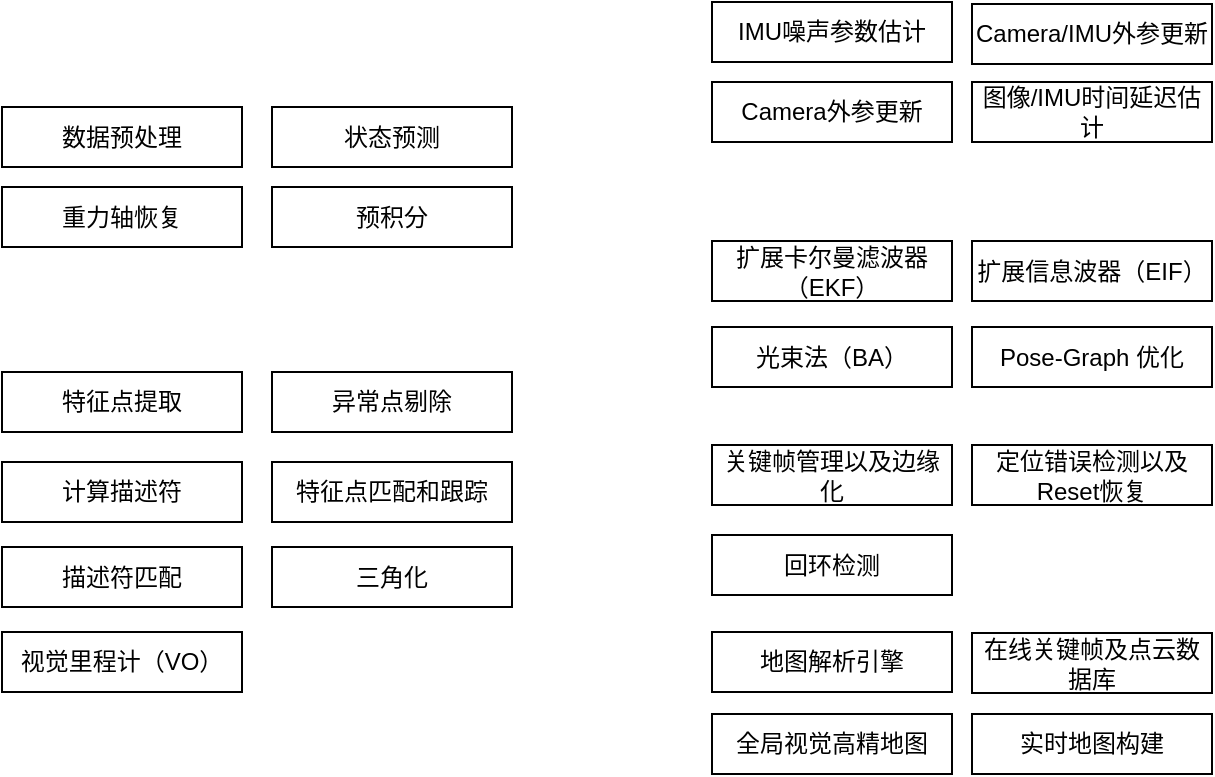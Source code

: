 <mxfile version="12.0.1" type="github" pages="1"><diagram id="OxQTrahMrB2GH5-Q9dFH" name="Page-1"><mxGraphModel dx="786" dy="459" grid="1" gridSize="10" guides="1" tooltips="1" connect="1" arrows="1" fold="1" page="1" pageScale="1" pageWidth="827" pageHeight="1169" math="0" shadow="0"><root><mxCell id="0"/><mxCell id="1" parent="0"/><mxCell id="t_whV1-n5gPHDebhZ_eX-1" value="数据预处理" style="rounded=0;whiteSpace=wrap;html=1;" vertex="1" parent="1"><mxGeometry x="25" y="192.5" width="120" height="30" as="geometry"/></mxCell><mxCell id="t_whV1-n5gPHDebhZ_eX-2" value="重力轴恢复" style="rounded=0;whiteSpace=wrap;html=1;" vertex="1" parent="1"><mxGeometry x="25" y="232.5" width="120" height="30" as="geometry"/></mxCell><mxCell id="t_whV1-n5gPHDebhZ_eX-9" value="状态预测" style="rounded=0;whiteSpace=wrap;html=1;" vertex="1" parent="1"><mxGeometry x="160" y="192.5" width="120" height="30" as="geometry"/></mxCell><mxCell id="t_whV1-n5gPHDebhZ_eX-10" value="特征点提取" style="rounded=0;whiteSpace=wrap;html=1;" vertex="1" parent="1"><mxGeometry x="25" y="325" width="120" height="30" as="geometry"/></mxCell><mxCell id="t_whV1-n5gPHDebhZ_eX-11" value="异常点剔除" style="rounded=0;whiteSpace=wrap;html=1;" vertex="1" parent="1"><mxGeometry x="160" y="325" width="120" height="30" as="geometry"/></mxCell><mxCell id="t_whV1-n5gPHDebhZ_eX-14" value="特征点匹配和跟踪" style="rounded=0;whiteSpace=wrap;html=1;" vertex="1" parent="1"><mxGeometry x="160" y="370" width="120" height="30" as="geometry"/></mxCell><mxCell id="t_whV1-n5gPHDebhZ_eX-15" value="全局视觉高精地图" style="rounded=0;whiteSpace=wrap;html=1;" vertex="1" parent="1"><mxGeometry x="380" y="496" width="120" height="30" as="geometry"/></mxCell><mxCell id="t_whV1-n5gPHDebhZ_eX-16" value="实时地图构建" style="rounded=0;whiteSpace=wrap;html=1;" vertex="1" parent="1"><mxGeometry x="510" y="496" width="120" height="30" as="geometry"/></mxCell><mxCell id="t_whV1-n5gPHDebhZ_eX-17" value="回环检测" style="rounded=0;whiteSpace=wrap;html=1;" vertex="1" parent="1"><mxGeometry x="380" y="406.5" width="120" height="30" as="geometry"/></mxCell><mxCell id="t_whV1-n5gPHDebhZ_eX-18" value="地图解析引擎" style="rounded=0;whiteSpace=wrap;html=1;" vertex="1" parent="1"><mxGeometry x="380" y="455" width="120" height="30" as="geometry"/></mxCell><mxCell id="t_whV1-n5gPHDebhZ_eX-19" value="关键帧管理以及边缘化" style="rounded=0;whiteSpace=wrap;html=1;" vertex="1" parent="1"><mxGeometry x="380" y="361.5" width="120" height="30" as="geometry"/></mxCell><mxCell id="t_whV1-n5gPHDebhZ_eX-20" value="IMU噪声参数估计" style="rounded=0;whiteSpace=wrap;html=1;" vertex="1" parent="1"><mxGeometry x="380" y="140" width="120" height="30" as="geometry"/></mxCell><mxCell id="t_whV1-n5gPHDebhZ_eX-21" value="描述符匹配" style="rounded=0;whiteSpace=wrap;html=1;" vertex="1" parent="1"><mxGeometry x="25" y="412.5" width="120" height="30" as="geometry"/></mxCell><mxCell id="t_whV1-n5gPHDebhZ_eX-22" value="视觉里程计（VO）" style="rounded=0;whiteSpace=wrap;html=1;" vertex="1" parent="1"><mxGeometry x="25" y="455" width="120" height="30" as="geometry"/></mxCell><mxCell id="t_whV1-n5gPHDebhZ_eX-23" value="计算描述符" style="rounded=0;whiteSpace=wrap;html=1;" vertex="1" parent="1"><mxGeometry x="25" y="370" width="120" height="30" as="geometry"/></mxCell><mxCell id="t_whV1-n5gPHDebhZ_eX-24" value="Camera外参更新" style="rounded=0;whiteSpace=wrap;html=1;" vertex="1" parent="1"><mxGeometry x="380" y="180" width="120" height="30" as="geometry"/></mxCell><mxCell id="t_whV1-n5gPHDebhZ_eX-25" value="Camera/IMU外参更新" style="rounded=0;whiteSpace=wrap;html=1;" vertex="1" parent="1"><mxGeometry x="510" y="141" width="120" height="30" as="geometry"/></mxCell><mxCell id="t_whV1-n5gPHDebhZ_eX-27" value="扩展卡尔曼滤波器（EKF）" style="rounded=0;whiteSpace=wrap;html=1;" vertex="1" parent="1"><mxGeometry x="380" y="259.5" width="120" height="30" as="geometry"/></mxCell><mxCell id="t_whV1-n5gPHDebhZ_eX-28" value="扩展信息波器（EIF）" style="rounded=0;whiteSpace=wrap;html=1;" vertex="1" parent="1"><mxGeometry x="510" y="259.5" width="120" height="30" as="geometry"/></mxCell><mxCell id="t_whV1-n5gPHDebhZ_eX-29" value="光束法（BA）" style="rounded=0;whiteSpace=wrap;html=1;" vertex="1" parent="1"><mxGeometry x="380" y="302.5" width="120" height="30" as="geometry"/></mxCell><mxCell id="t_whV1-n5gPHDebhZ_eX-30" value="Pose-Graph 优化" style="rounded=0;whiteSpace=wrap;html=1;" vertex="1" parent="1"><mxGeometry x="510" y="302.5" width="120" height="30" as="geometry"/></mxCell><mxCell id="t_whV1-n5gPHDebhZ_eX-31" value="定位错误检测以及Reset恢复" style="rounded=0;whiteSpace=wrap;html=1;" vertex="1" parent="1"><mxGeometry x="510" y="361.5" width="120" height="30" as="geometry"/></mxCell><mxCell id="t_whV1-n5gPHDebhZ_eX-32" value="三角化" style="rounded=0;whiteSpace=wrap;html=1;" vertex="1" parent="1"><mxGeometry x="160" y="412.5" width="120" height="30" as="geometry"/></mxCell><mxCell id="t_whV1-n5gPHDebhZ_eX-33" value="预积分" style="rounded=0;whiteSpace=wrap;html=1;" vertex="1" parent="1"><mxGeometry x="160" y="232.5" width="120" height="30" as="geometry"/></mxCell><mxCell id="t_whV1-n5gPHDebhZ_eX-35" value="图像/IMU时间延迟估计" style="rounded=0;whiteSpace=wrap;html=1;" vertex="1" parent="1"><mxGeometry x="510" y="180" width="120" height="30" as="geometry"/></mxCell><mxCell id="t_whV1-n5gPHDebhZ_eX-39" value="在线关键帧及点云数据库" style="rounded=0;whiteSpace=wrap;html=1;" vertex="1" parent="1"><mxGeometry x="510" y="455.5" width="120" height="30" as="geometry"/></mxCell></root></mxGraphModel></diagram></mxfile>